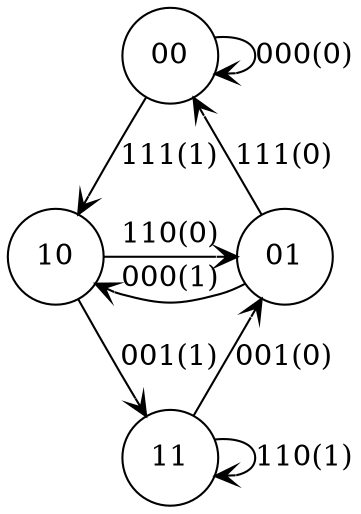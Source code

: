 digraph G {
    edge[arrowhead="vee"];
    node[shape="circle"];

    
    v_1[label="00"];
    { rank=same; v_3[label="01"]; v_2[label="10"]; }
    v_4[label="11"];

    v_1 -> v_1[label="000(0)"];
    v_1 -> v_2[label="111(1)"];

    v_2 -> v_3[label="110(0)"];
    v_2 -> v_4[label="001(1)"];

    v_3 -> v_1[label="111(0)"];
    v_3 -> v_2[label="000(1)"];

    v_4 -> v_3[label="001(0)"];
    v_4 -> v_4[label="110(1)"];
}